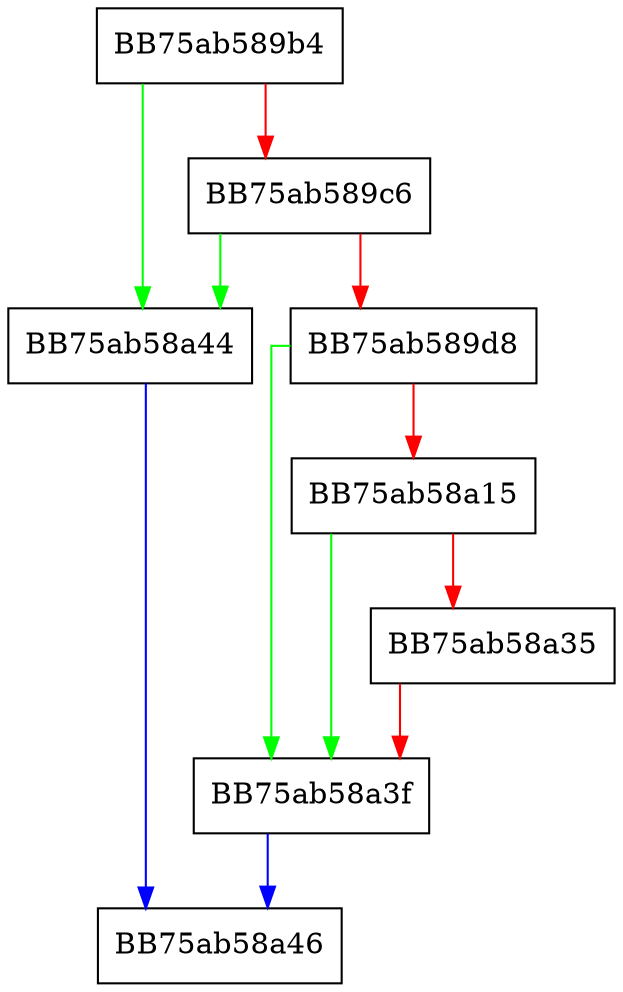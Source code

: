 digraph sqlite3_value_dup {
  node [shape="box"];
  graph [splines=ortho];
  BB75ab589b4 -> BB75ab58a44 [color="green"];
  BB75ab589b4 -> BB75ab589c6 [color="red"];
  BB75ab589c6 -> BB75ab58a44 [color="green"];
  BB75ab589c6 -> BB75ab589d8 [color="red"];
  BB75ab589d8 -> BB75ab58a3f [color="green"];
  BB75ab589d8 -> BB75ab58a15 [color="red"];
  BB75ab58a15 -> BB75ab58a3f [color="green"];
  BB75ab58a15 -> BB75ab58a35 [color="red"];
  BB75ab58a35 -> BB75ab58a3f [color="red"];
  BB75ab58a3f -> BB75ab58a46 [color="blue"];
  BB75ab58a44 -> BB75ab58a46 [color="blue"];
}